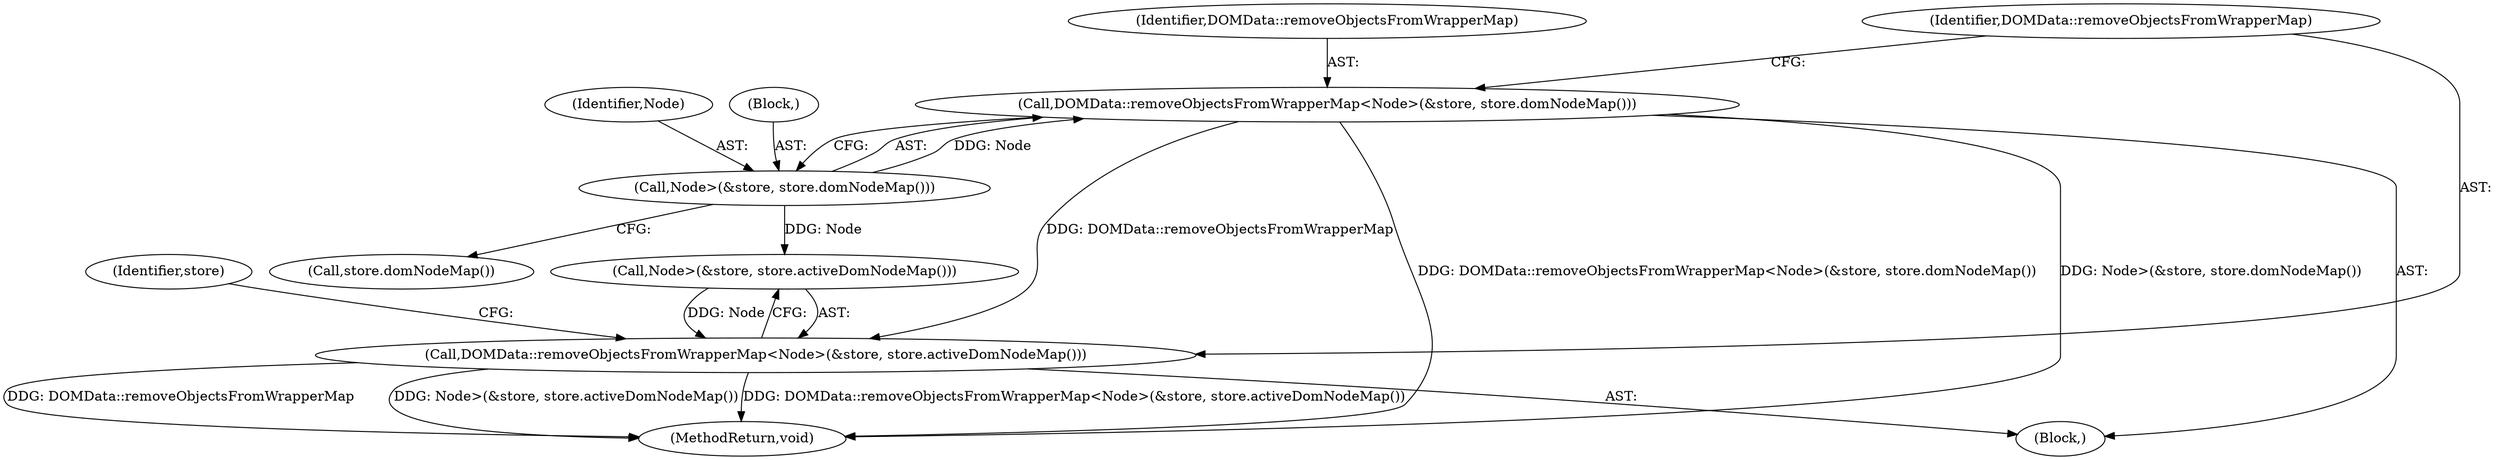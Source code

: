 digraph "1_Chrome_1595f66a8dec04864afd048809cd9d0802049feb@API" {
"1000110" [label="(Call,DOMData::removeObjectsFromWrapperMap<Node>(&store, store.domNodeMap()))"];
"1000112" [label="(Call,Node>(&store, store.domNodeMap()))"];
"1000118" [label="(Call,DOMData::removeObjectsFromWrapperMap<Node>(&store, store.activeDomNodeMap()))"];
"1000120" [label="(Call,Node>(&store, store.activeDomNodeMap()))"];
"1000110" [label="(Call,DOMData::removeObjectsFromWrapperMap<Node>(&store, store.domNodeMap()))"];
"1000130" [label="(MethodReturn,void)"];
"1000112" [label="(Call,Node>(&store, store.domNodeMap()))"];
"1000109" [label="(Block,)"];
"1000111" [label="(Identifier,DOMData::removeObjectsFromWrapperMap)"];
"1000128" [label="(Identifier,store)"];
"1000119" [label="(Identifier,DOMData::removeObjectsFromWrapperMap)"];
"1000117" [label="(Call,store.domNodeMap())"];
"1000118" [label="(Call,DOMData::removeObjectsFromWrapperMap<Node>(&store, store.activeDomNodeMap()))"];
"1000113" [label="(Identifier,Node)"];
"1000114" [label="(Block,)"];
"1000110" -> "1000109"  [label="AST: "];
"1000110" -> "1000112"  [label="CFG: "];
"1000111" -> "1000110"  [label="AST: "];
"1000112" -> "1000110"  [label="AST: "];
"1000119" -> "1000110"  [label="CFG: "];
"1000110" -> "1000130"  [label="DDG: Node>(&store, store.domNodeMap())"];
"1000110" -> "1000130"  [label="DDG: DOMData::removeObjectsFromWrapperMap<Node>(&store, store.domNodeMap())"];
"1000112" -> "1000110"  [label="DDG: Node"];
"1000110" -> "1000118"  [label="DDG: DOMData::removeObjectsFromWrapperMap"];
"1000112" -> "1000117"  [label="CFG: "];
"1000113" -> "1000112"  [label="AST: "];
"1000114" -> "1000112"  [label="AST: "];
"1000112" -> "1000120"  [label="DDG: Node"];
"1000118" -> "1000109"  [label="AST: "];
"1000118" -> "1000120"  [label="CFG: "];
"1000119" -> "1000118"  [label="AST: "];
"1000120" -> "1000118"  [label="AST: "];
"1000128" -> "1000118"  [label="CFG: "];
"1000118" -> "1000130"  [label="DDG: DOMData::removeObjectsFromWrapperMap<Node>(&store, store.activeDomNodeMap())"];
"1000118" -> "1000130"  [label="DDG: DOMData::removeObjectsFromWrapperMap"];
"1000118" -> "1000130"  [label="DDG: Node>(&store, store.activeDomNodeMap())"];
"1000120" -> "1000118"  [label="DDG: Node"];
}
